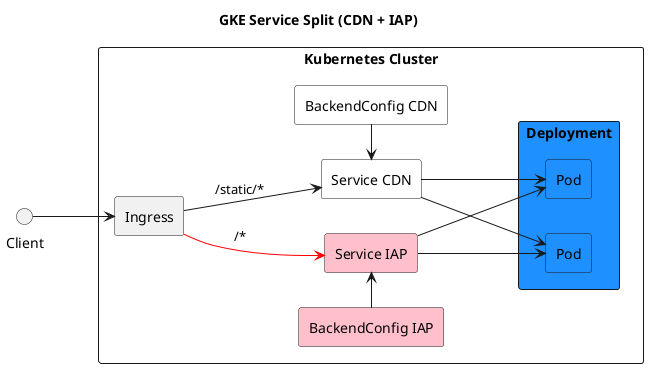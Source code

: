 @startuml

title GKE Service Split (CDN + IAP)
skinparam componentStyle rectangle
left to right direction

component "Kubernetes Cluster" as Cluster {
  [Ingress]
  [BackendConfig IAP] as BackendConfigIAP #Pink
  [BackendConfig CDN] as BackendConfigCDN #White
  [Service IAP] as ServiceIAP #Pink
  [Service CDN] as ServiceCDN #White


  component "Deployment" #DodgerBlue {
    [Pod] as Pod1 #DodgerBlue
    [Pod] as Pod2 #DodgerBlue

    [Pod1] -[hidden]> [Pod2]
  }

  [Ingress] -[#Red]-> [ServiceIAP] : /*
  [Ingress] --> [ServiceCDN] : /static/*

  [BackendConfigIAP] -r-> [ServiceIAP]
  [BackendConfigCDN] -l-> [ServiceCDN]

  [ServiceIAP] --> [Pod1]
  [ServiceIAP] --> [Pod2]
  [ServiceCDN] --> [Pod1]
  [ServiceCDN] --> [Pod2]
}

Client --> Ingress

@enduml
